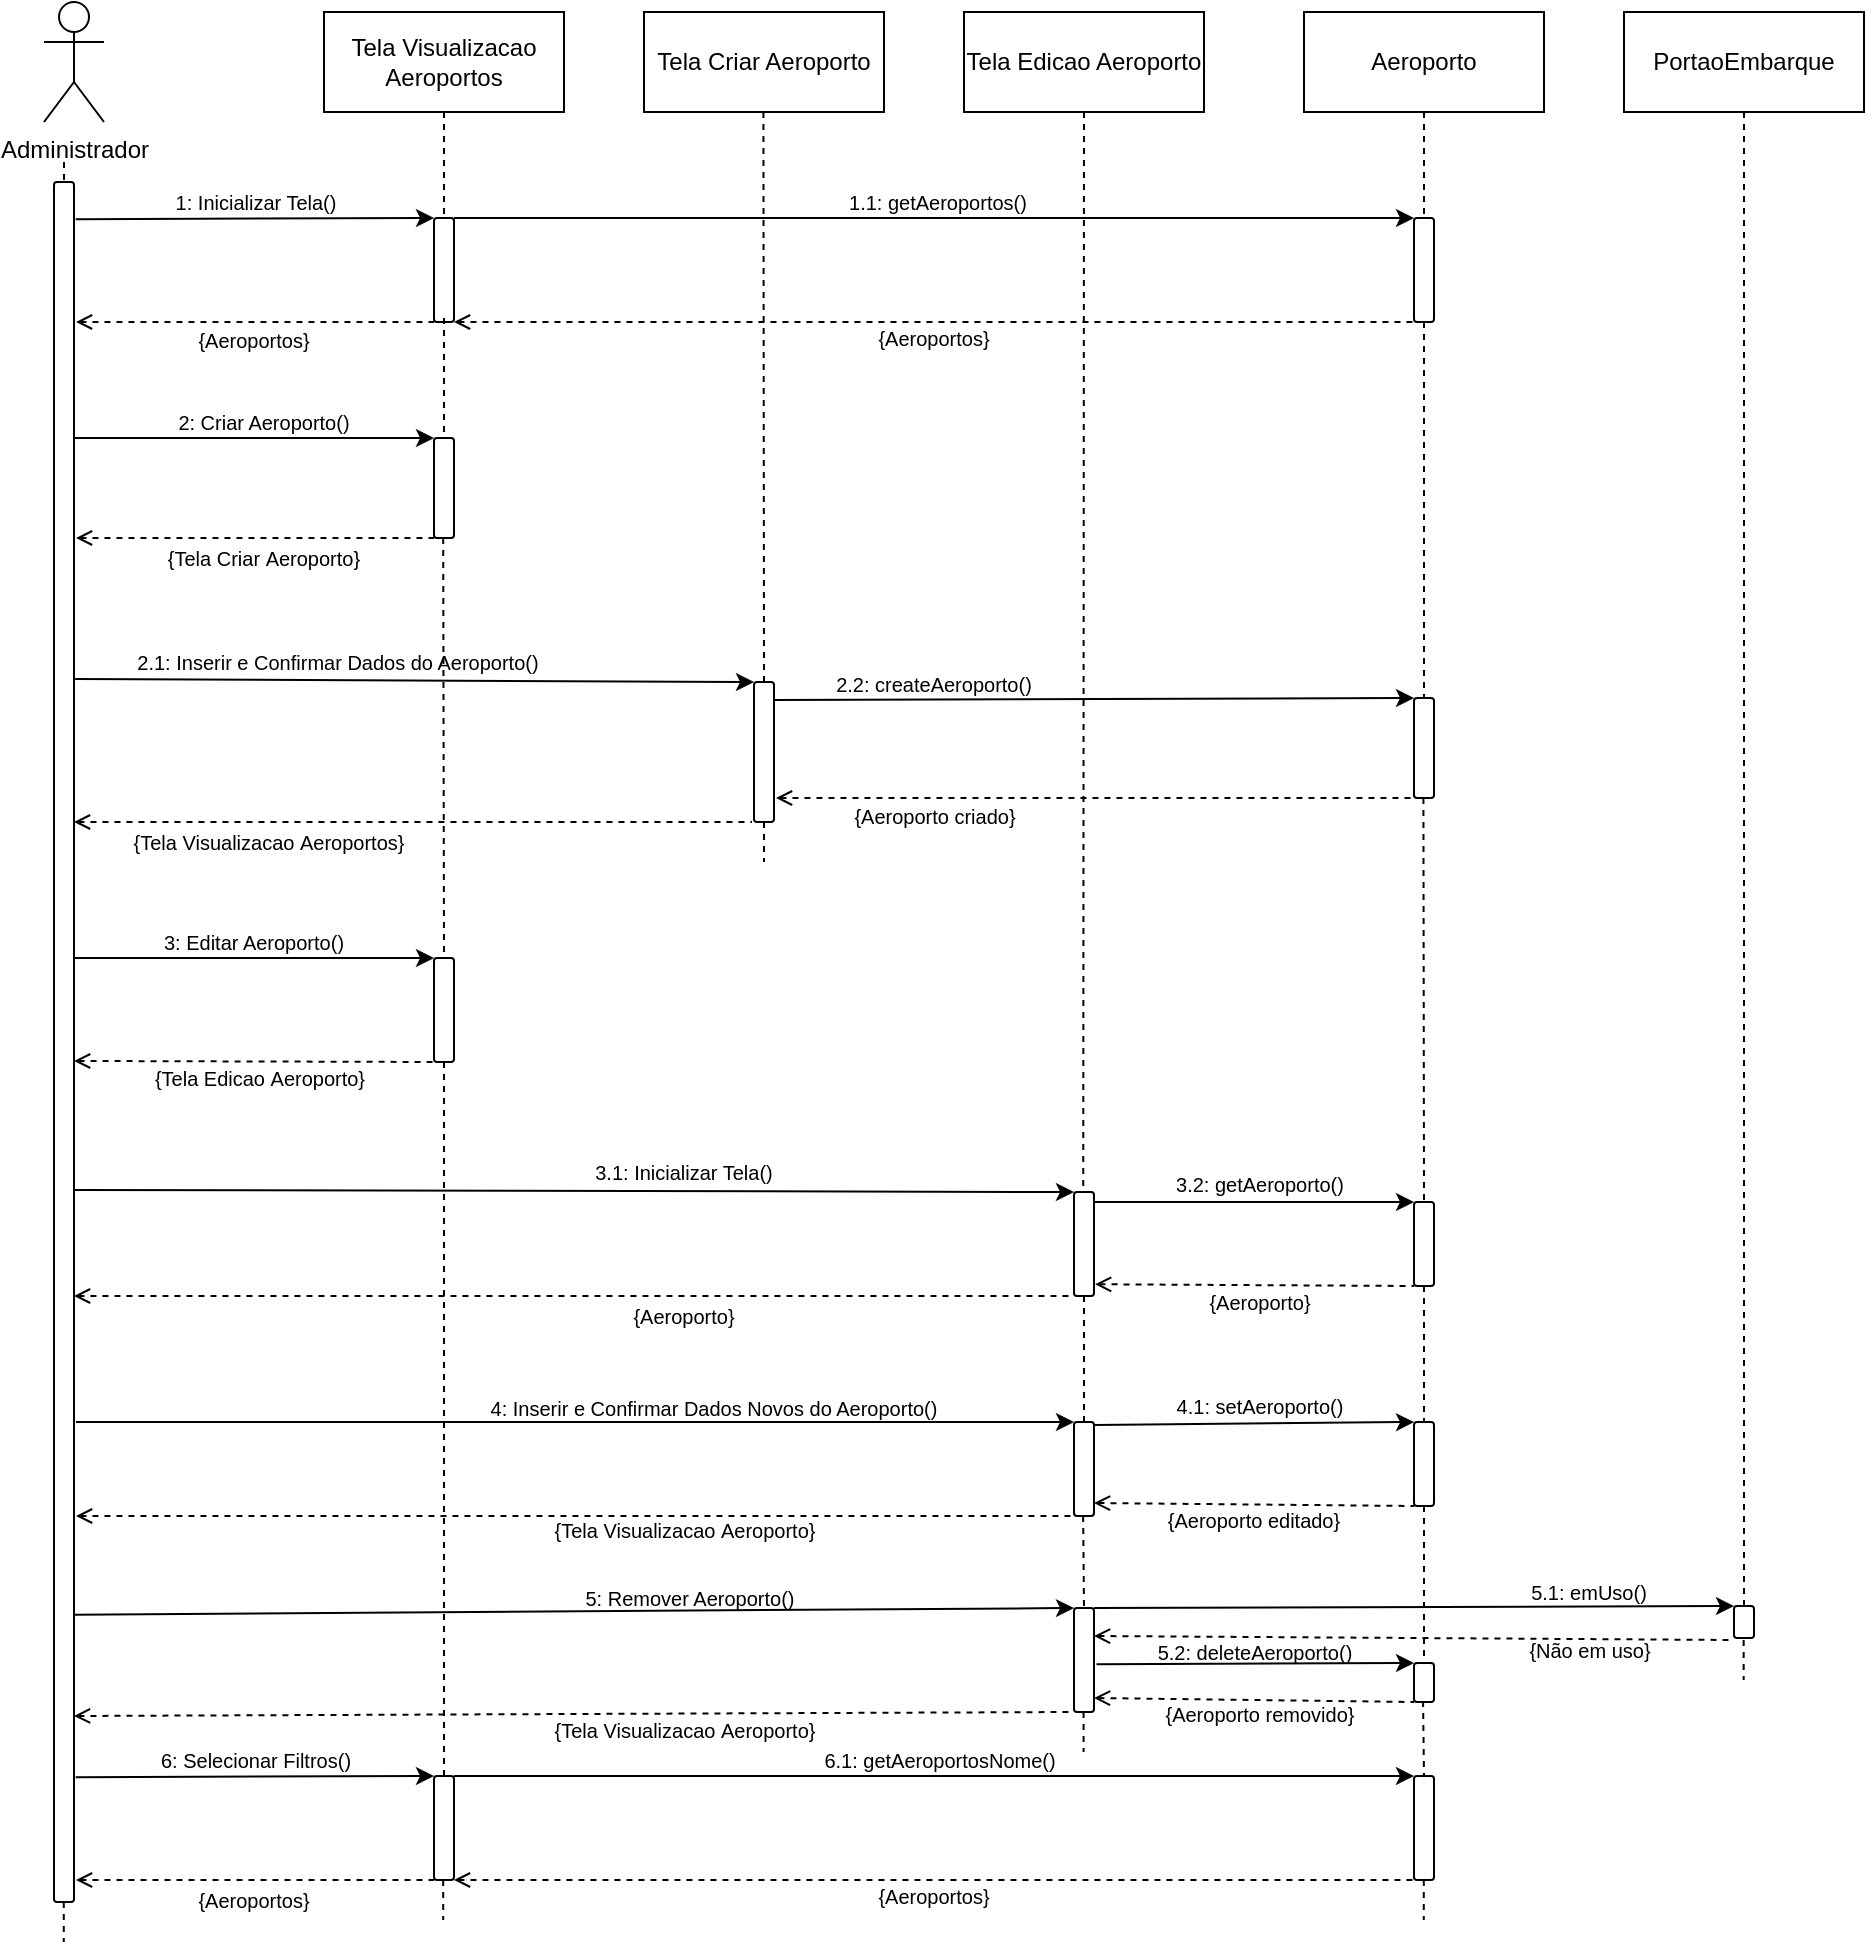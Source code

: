 <mxfile>
    <diagram name="Página-1" id="dqLcOb5ojzZijLl2xL6k">
        <mxGraphModel dx="3086" dy="1428" grid="1" gridSize="10" guides="1" tooltips="1" connect="1" arrows="1" fold="1" page="1" pageScale="1" pageWidth="827" pageHeight="1169" math="0" shadow="0">
            <root>
                <mxCell id="0"/>
                <mxCell id="1" parent="0"/>
                <mxCell id="axeA_orivt2Zv7nJtLyO-1" value="Administrador" style="shape=umlActor;verticalLabelPosition=bottom;verticalAlign=top;html=1;outlineConnect=0;" parent="1" vertex="1">
                    <mxGeometry x="130" y="210" width="30" height="60" as="geometry"/>
                </mxCell>
                <mxCell id="axeA_orivt2Zv7nJtLyO-3" value="Tela Visualizacao Aeroportos" style="rounded=0;whiteSpace=wrap;html=1;" parent="1" vertex="1">
                    <mxGeometry x="270" y="215" width="120" height="50" as="geometry"/>
                </mxCell>
                <mxCell id="axeA_orivt2Zv7nJtLyO-4" value="Aeroporto" style="rounded=0;whiteSpace=wrap;html=1;" parent="1" vertex="1">
                    <mxGeometry x="760" y="215" width="120" height="50" as="geometry"/>
                </mxCell>
                <mxCell id="axeA_orivt2Zv7nJtLyO-5" value="" style="endArrow=none;dashed=1;html=1;rounded=0;exitX=0.5;exitY=1;exitDx=0;exitDy=0;" parent="1" source="axeA_orivt2Zv7nJtLyO-8" edge="1">
                    <mxGeometry width="50" height="50" relative="1" as="geometry">
                        <mxPoint x="140" y="290" as="sourcePoint"/>
                        <mxPoint x="140" y="912.5" as="targetPoint"/>
                    </mxGeometry>
                </mxCell>
                <mxCell id="axeA_orivt2Zv7nJtLyO-9" value="" style="endArrow=none;dashed=1;html=1;rounded=0;entryX=0.5;entryY=0;entryDx=0;entryDy=0;" parent="1" target="axeA_orivt2Zv7nJtLyO-8" edge="1">
                    <mxGeometry width="50" height="50" relative="1" as="geometry">
                        <mxPoint x="140" y="290" as="sourcePoint"/>
                        <mxPoint x="140" y="650" as="targetPoint"/>
                    </mxGeometry>
                </mxCell>
                <mxCell id="axeA_orivt2Zv7nJtLyO-8" value="" style="rounded=1;whiteSpace=wrap;html=1;" parent="1" vertex="1">
                    <mxGeometry x="135" y="300" width="10" height="860" as="geometry"/>
                </mxCell>
                <mxCell id="axeA_orivt2Zv7nJtLyO-12" value="" style="rounded=1;whiteSpace=wrap;html=1;" parent="1" vertex="1">
                    <mxGeometry x="325" y="428" width="10" height="50" as="geometry"/>
                </mxCell>
                <mxCell id="axeA_orivt2Zv7nJtLyO-13" value="" style="endArrow=classic;html=1;rounded=0;entryX=0;entryY=0;entryDx=0;entryDy=0;" parent="1" target="axeA_orivt2Zv7nJtLyO-12" edge="1">
                    <mxGeometry width="50" height="50" relative="1" as="geometry">
                        <mxPoint x="145" y="428" as="sourcePoint"/>
                        <mxPoint x="320" y="428" as="targetPoint"/>
                    </mxGeometry>
                </mxCell>
                <mxCell id="axeA_orivt2Zv7nJtLyO-14" value="&lt;font&gt;2: Criar &lt;/font&gt;Aeroporto&lt;font&gt;()&lt;/font&gt;" style="text;html=1;align=center;verticalAlign=middle;whiteSpace=wrap;rounded=0;fontSize=10;" parent="1" vertex="1">
                    <mxGeometry x="170" y="410" width="140" height="20" as="geometry"/>
                </mxCell>
                <mxCell id="axeA_orivt2Zv7nJtLyO-15" value="" style="endArrow=none;dashed=1;html=1;rounded=0;exitX=0.5;exitY=1;exitDx=0;exitDy=0;entryX=0.5;entryY=0;entryDx=0;entryDy=0;" parent="1" source="axeA_orivt2Zv7nJtLyO-4" target="axeA_orivt2Zv7nJtLyO-65" edge="1">
                    <mxGeometry width="50" height="50" relative="1" as="geometry">
                        <mxPoint x="929.76" y="265" as="sourcePoint"/>
                        <mxPoint x="929.76" y="515" as="targetPoint"/>
                    </mxGeometry>
                </mxCell>
                <mxCell id="axeA_orivt2Zv7nJtLyO-17" value="Tela Criar Aeroporto" style="rounded=0;whiteSpace=wrap;html=1;" parent="1" vertex="1">
                    <mxGeometry x="430" y="215" width="120" height="50" as="geometry"/>
                </mxCell>
                <mxCell id="axeA_orivt2Zv7nJtLyO-18" value="" style="endArrow=none;dashed=1;html=1;rounded=0;exitX=0.5;exitY=1;exitDx=0;exitDy=0;" parent="1" source="axeA_orivt2Zv7nJtLyO-22" edge="1">
                    <mxGeometry width="50" height="50" relative="1" as="geometry">
                        <mxPoint x="489.76" y="395" as="sourcePoint"/>
                        <mxPoint x="490" y="640" as="targetPoint"/>
                    </mxGeometry>
                </mxCell>
                <mxCell id="axeA_orivt2Zv7nJtLyO-20" value="{Tela Criar&amp;nbsp;Aeroporto}" style="text;html=1;align=center;verticalAlign=middle;whiteSpace=wrap;rounded=0;fontSize=10;" parent="1" vertex="1">
                    <mxGeometry x="165" y="478" width="150" height="20" as="geometry"/>
                </mxCell>
                <mxCell id="axeA_orivt2Zv7nJtLyO-23" value="" style="endArrow=none;html=1;rounded=0;entryX=0;entryY=1;entryDx=0;entryDy=0;dashed=1;endFill=0;startArrow=open;startFill=0;" parent="1" target="axeA_orivt2Zv7nJtLyO-12" edge="1">
                    <mxGeometry width="50" height="50" relative="1" as="geometry">
                        <mxPoint x="146" y="478" as="sourcePoint"/>
                        <mxPoint x="290" y="478" as="targetPoint"/>
                    </mxGeometry>
                </mxCell>
                <mxCell id="axeA_orivt2Zv7nJtLyO-22" value="" style="rounded=1;whiteSpace=wrap;html=1;" parent="1" vertex="1">
                    <mxGeometry x="485" y="550" width="10" height="70" as="geometry"/>
                </mxCell>
                <mxCell id="axeA_orivt2Zv7nJtLyO-27" value="" style="endArrow=classic;html=1;rounded=0;entryX=0;entryY=0;entryDx=0;entryDy=0;exitX=1.058;exitY=0.289;exitDx=0;exitDy=0;exitPerimeter=0;" parent="1" source="axeA_orivt2Zv7nJtLyO-8" target="axeA_orivt2Zv7nJtLyO-22" edge="1">
                    <mxGeometry width="50" height="50" relative="1" as="geometry">
                        <mxPoint x="150" y="550" as="sourcePoint"/>
                        <mxPoint x="485" y="550" as="targetPoint"/>
                    </mxGeometry>
                </mxCell>
                <mxCell id="axeA_orivt2Zv7nJtLyO-30" value="&lt;font&gt;2.1: Inserir e Confirmar Dados do &lt;/font&gt;Aeroporto&lt;font&gt;()&lt;/font&gt;" style="text;html=1;align=center;verticalAlign=middle;whiteSpace=wrap;rounded=0;fontSize=10;" parent="1" vertex="1">
                    <mxGeometry x="152" y="530" width="250" height="20" as="geometry"/>
                </mxCell>
                <mxCell id="axeA_orivt2Zv7nJtLyO-31" value="" style="endArrow=classic;html=1;rounded=0;exitX=1.024;exitY=0.356;exitDx=0;exitDy=0;exitPerimeter=0;entryX=0;entryY=0;entryDx=0;entryDy=0;" parent="1" target="axeA_orivt2Zv7nJtLyO-32" edge="1">
                    <mxGeometry width="50" height="50" relative="1" as="geometry">
                        <mxPoint x="495" y="559" as="sourcePoint"/>
                        <mxPoint x="630" y="558" as="targetPoint"/>
                    </mxGeometry>
                </mxCell>
                <mxCell id="axeA_orivt2Zv7nJtLyO-32" value="" style="rounded=1;whiteSpace=wrap;html=1;" parent="1" vertex="1">
                    <mxGeometry x="815" y="558" width="10" height="50" as="geometry"/>
                </mxCell>
                <mxCell id="axeA_orivt2Zv7nJtLyO-34" value="" style="endArrow=none;html=1;rounded=0;entryX=0;entryY=1;entryDx=0;entryDy=0;dashed=1;endFill=0;startArrow=open;startFill=0;" parent="1" target="axeA_orivt2Zv7nJtLyO-32" edge="1">
                    <mxGeometry width="50" height="50" relative="1" as="geometry">
                        <mxPoint x="496" y="608" as="sourcePoint"/>
                        <mxPoint x="645" y="599" as="targetPoint"/>
                    </mxGeometry>
                </mxCell>
                <mxCell id="axeA_orivt2Zv7nJtLyO-35" value="2.2: createAeroporto()" style="text;html=1;align=center;verticalAlign=middle;whiteSpace=wrap;rounded=0;fontSize=10;" parent="1" vertex="1">
                    <mxGeometry x="475" y="541" width="200" height="20" as="geometry"/>
                </mxCell>
                <mxCell id="axeA_orivt2Zv7nJtLyO-36" value="" style="endArrow=none;html=1;rounded=0;entryX=0;entryY=1;entryDx=0;entryDy=0;dashed=1;endFill=0;startArrow=open;startFill=0;" parent="1" edge="1">
                    <mxGeometry width="50" height="50" relative="1" as="geometry">
                        <mxPoint x="145" y="620" as="sourcePoint"/>
                        <mxPoint x="484" y="620" as="targetPoint"/>
                    </mxGeometry>
                </mxCell>
                <mxCell id="axeA_orivt2Zv7nJtLyO-37" value="{Tela Visualizacao&amp;nbsp;Aeroportos}" style="text;html=1;align=center;verticalAlign=middle;whiteSpace=wrap;rounded=0;fontSize=10;" parent="1" vertex="1">
                    <mxGeometry x="155" y="620" width="175" height="20" as="geometry"/>
                </mxCell>
                <mxCell id="axeA_orivt2Zv7nJtLyO-40" value="Tela Edicao Aeroporto" style="rounded=0;whiteSpace=wrap;html=1;" parent="1" vertex="1">
                    <mxGeometry x="590" y="215" width="120" height="50" as="geometry"/>
                </mxCell>
                <mxCell id="axeA_orivt2Zv7nJtLyO-45" value="" style="endArrow=none;dashed=1;html=1;rounded=0;exitX=0.5;exitY=1;exitDx=0;exitDy=0;entryX=0.5;entryY=0;entryDx=0;entryDy=0;" parent="1" source="axeA_orivt2Zv7nJtLyO-81" target="0-eEK_Ey9VHcflzUC_9f-5" edge="1">
                    <mxGeometry width="50" height="50" relative="1" as="geometry">
                        <mxPoint x="650" y="140" as="sourcePoint"/>
                        <mxPoint x="650" y="915" as="targetPoint"/>
                    </mxGeometry>
                </mxCell>
                <mxCell id="axeA_orivt2Zv7nJtLyO-54" value="" style="rounded=1;whiteSpace=wrap;html=1;" parent="1" vertex="1">
                    <mxGeometry x="325" y="318" width="10" height="52" as="geometry"/>
                </mxCell>
                <mxCell id="axeA_orivt2Zv7nJtLyO-60" value="" style="endArrow=classic;html=1;rounded=0;exitX=1.085;exitY=0.449;exitDx=0;exitDy=0;exitPerimeter=0;entryX=0;entryY=0;entryDx=0;entryDy=0;" parent="1" target="axeA_orivt2Zv7nJtLyO-54" edge="1">
                    <mxGeometry width="50" height="50" relative="1" as="geometry">
                        <mxPoint x="145.85" y="318.59" as="sourcePoint"/>
                        <mxPoint x="690" y="309" as="targetPoint"/>
                    </mxGeometry>
                </mxCell>
                <mxCell id="axeA_orivt2Zv7nJtLyO-61" value="" style="endArrow=none;html=1;rounded=0;entryX=0;entryY=1;entryDx=0;entryDy=0;dashed=1;endFill=0;startArrow=open;startFill=0;" parent="1" target="axeA_orivt2Zv7nJtLyO-54" edge="1">
                    <mxGeometry width="50" height="50" relative="1" as="geometry">
                        <mxPoint x="146" y="370" as="sourcePoint"/>
                        <mxPoint x="635" y="368" as="targetPoint"/>
                    </mxGeometry>
                </mxCell>
                <mxCell id="axeA_orivt2Zv7nJtLyO-63" value="&lt;font&gt;1: Inicializar Tela()&lt;/font&gt;" style="text;html=1;align=center;verticalAlign=middle;whiteSpace=wrap;rounded=0;fontSize=10;" parent="1" vertex="1">
                    <mxGeometry x="156" y="300" width="160" height="20" as="geometry"/>
                </mxCell>
                <mxCell id="axeA_orivt2Zv7nJtLyO-65" value="" style="rounded=1;whiteSpace=wrap;html=1;" parent="1" vertex="1">
                    <mxGeometry x="815" y="318" width="10" height="52" as="geometry"/>
                </mxCell>
                <mxCell id="axeA_orivt2Zv7nJtLyO-66" value="" style="endArrow=classic;html=1;rounded=0;exitX=1;exitY=0;exitDx=0;exitDy=0;entryX=0;entryY=0;entryDx=0;entryDy=0;" parent="1" source="axeA_orivt2Zv7nJtLyO-54" target="axeA_orivt2Zv7nJtLyO-65" edge="1">
                    <mxGeometry width="50" height="50" relative="1" as="geometry">
                        <mxPoint x="624" y="318.66" as="sourcePoint"/>
                        <mxPoint x="820" y="320" as="targetPoint"/>
                    </mxGeometry>
                </mxCell>
                <mxCell id="axeA_orivt2Zv7nJtLyO-67" value="" style="endArrow=none;html=1;rounded=0;entryX=0;entryY=1;entryDx=0;entryDy=0;dashed=1;endFill=0;startArrow=open;startFill=0;exitX=1;exitY=1;exitDx=0;exitDy=0;" parent="1" source="axeA_orivt2Zv7nJtLyO-54" target="axeA_orivt2Zv7nJtLyO-65" edge="1">
                    <mxGeometry width="50" height="50" relative="1" as="geometry">
                        <mxPoint x="623" y="368" as="sourcePoint"/>
                        <mxPoint x="925" y="368" as="targetPoint"/>
                    </mxGeometry>
                </mxCell>
                <mxCell id="axeA_orivt2Zv7nJtLyO-68" value="&lt;font&gt;3.2: get&lt;/font&gt;Aeroporto&lt;font&gt;()&lt;/font&gt;" style="text;html=1;align=center;verticalAlign=middle;whiteSpace=wrap;rounded=0;fontSize=10;" parent="1" vertex="1">
                    <mxGeometry x="658" y="791" width="160" height="20" as="geometry"/>
                </mxCell>
                <mxCell id="axeA_orivt2Zv7nJtLyO-70" value="{Aeroportos}" style="text;html=1;align=center;verticalAlign=middle;whiteSpace=wrap;rounded=0;fontSize=10;" parent="1" vertex="1">
                    <mxGeometry x="510" y="368" width="130" height="20" as="geometry"/>
                </mxCell>
                <mxCell id="axeA_orivt2Zv7nJtLyO-73" value="{Aeroportos}" style="text;html=1;align=center;verticalAlign=middle;whiteSpace=wrap;rounded=0;fontSize=10;" parent="1" vertex="1">
                    <mxGeometry x="145" y="369" width="180" height="20" as="geometry"/>
                </mxCell>
                <mxCell id="axeA_orivt2Zv7nJtLyO-76" value="" style="rounded=1;whiteSpace=wrap;html=1;" parent="1" vertex="1">
                    <mxGeometry x="325" y="688" width="10" height="52" as="geometry"/>
                </mxCell>
                <mxCell id="axeA_orivt2Zv7nJtLyO-77" value="" style="endArrow=classic;html=1;rounded=0;entryX=0;entryY=0;entryDx=0;entryDy=0;" parent="1" target="axeA_orivt2Zv7nJtLyO-76" edge="1">
                    <mxGeometry width="50" height="50" relative="1" as="geometry">
                        <mxPoint x="145" y="688" as="sourcePoint"/>
                        <mxPoint x="691" y="677" as="targetPoint"/>
                    </mxGeometry>
                </mxCell>
                <mxCell id="axeA_orivt2Zv7nJtLyO-78" value="" style="endArrow=none;html=1;rounded=0;entryX=0;entryY=1;entryDx=0;entryDy=0;dashed=1;endFill=0;startArrow=open;startFill=0;exitX=1.005;exitY=0.617;exitDx=0;exitDy=0;exitPerimeter=0;" parent="1" target="axeA_orivt2Zv7nJtLyO-76" edge="1">
                    <mxGeometry width="50" height="50" relative="1" as="geometry">
                        <mxPoint x="145.05" y="739.47" as="sourcePoint"/>
                        <mxPoint x="636" y="736" as="targetPoint"/>
                    </mxGeometry>
                </mxCell>
                <mxCell id="axeA_orivt2Zv7nJtLyO-79" value="&lt;font&gt;3: Editar &lt;/font&gt;Aeroporto&lt;font&gt;()&lt;/font&gt;" style="text;html=1;align=center;verticalAlign=middle;whiteSpace=wrap;rounded=0;fontSize=10;" parent="1" vertex="1">
                    <mxGeometry x="155" y="670" width="160" height="20" as="geometry"/>
                </mxCell>
                <mxCell id="axeA_orivt2Zv7nJtLyO-80" value="{Tela Edicao&amp;nbsp;Aeroporto}" style="text;html=1;align=center;verticalAlign=middle;whiteSpace=wrap;rounded=0;fontSize=10;" parent="1" vertex="1">
                    <mxGeometry x="148" y="738" width="180" height="20" as="geometry"/>
                </mxCell>
                <mxCell id="axeA_orivt2Zv7nJtLyO-81" value="" style="rounded=1;whiteSpace=wrap;html=1;" parent="1" vertex="1">
                    <mxGeometry x="645" y="805" width="10" height="52" as="geometry"/>
                </mxCell>
                <mxCell id="axeA_orivt2Zv7nJtLyO-83" value="" style="endArrow=classic;html=1;rounded=0;entryX=0;entryY=0;entryDx=0;entryDy=0;exitX=1.015;exitY=0.586;exitDx=0;exitDy=0;exitPerimeter=0;" parent="1" source="axeA_orivt2Zv7nJtLyO-8" target="axeA_orivt2Zv7nJtLyO-81" edge="1">
                    <mxGeometry width="50" height="50" relative="1" as="geometry">
                        <mxPoint x="150" y="805" as="sourcePoint"/>
                        <mxPoint x="785" y="809" as="targetPoint"/>
                    </mxGeometry>
                </mxCell>
                <mxCell id="axeA_orivt2Zv7nJtLyO-84" value="" style="endArrow=none;html=1;rounded=0;entryX=0;entryY=1;entryDx=0;entryDy=0;dashed=1;endFill=0;startArrow=open;startFill=0;" parent="1" target="axeA_orivt2Zv7nJtLyO-81" edge="1">
                    <mxGeometry width="50" height="50" relative="1" as="geometry">
                        <mxPoint x="145" y="857" as="sourcePoint"/>
                        <mxPoint x="785" y="861" as="targetPoint"/>
                    </mxGeometry>
                </mxCell>
                <mxCell id="axeA_orivt2Zv7nJtLyO-85" value="&lt;font&gt;3.1: Inicializar Tela()&lt;/font&gt;" style="text;html=1;align=center;verticalAlign=middle;whiteSpace=wrap;rounded=0;fontSize=10;" parent="1" vertex="1">
                    <mxGeometry x="370" y="785" width="160" height="20" as="geometry"/>
                </mxCell>
                <mxCell id="axeA_orivt2Zv7nJtLyO-87" value="" style="endArrow=none;dashed=1;html=1;rounded=0;entryX=0.5;entryY=0;entryDx=0;entryDy=0;" parent="1" source="axeA_orivt2Zv7nJtLyO-88" target="0-eEK_Ey9VHcflzUC_9f-7" edge="1">
                    <mxGeometry width="50" height="50" relative="1" as="geometry">
                        <mxPoint x="795" y="635" as="sourcePoint"/>
                        <mxPoint x="795" y="925" as="targetPoint"/>
                    </mxGeometry>
                </mxCell>
                <mxCell id="axeA_orivt2Zv7nJtLyO-88" value="" style="rounded=1;whiteSpace=wrap;html=1;" parent="1" vertex="1">
                    <mxGeometry x="815" y="810" width="10" height="42" as="geometry"/>
                </mxCell>
                <mxCell id="axeA_orivt2Zv7nJtLyO-90" value="" style="endArrow=classic;html=1;rounded=0;exitX=1;exitY=0;exitDx=0;exitDy=0;entryX=0;entryY=0;entryDx=0;entryDy=0;" parent="1" target="axeA_orivt2Zv7nJtLyO-88" edge="1">
                    <mxGeometry width="50" height="50" relative="1" as="geometry">
                        <mxPoint x="655" y="810" as="sourcePoint"/>
                        <mxPoint x="935" y="810.66" as="targetPoint"/>
                    </mxGeometry>
                </mxCell>
                <mxCell id="axeA_orivt2Zv7nJtLyO-91" value="" style="endArrow=none;html=1;rounded=0;entryX=0;entryY=1;entryDx=0;entryDy=0;dashed=1;endFill=0;startArrow=open;startFill=0;exitX=1.054;exitY=0.887;exitDx=0;exitDy=0;exitPerimeter=0;" parent="1" source="axeA_orivt2Zv7nJtLyO-81" target="axeA_orivt2Zv7nJtLyO-88" edge="1">
                    <mxGeometry width="50" height="50" relative="1" as="geometry">
                        <mxPoint x="660" y="852" as="sourcePoint"/>
                        <mxPoint x="786" y="852" as="targetPoint"/>
                    </mxGeometry>
                </mxCell>
                <mxCell id="axeA_orivt2Zv7nJtLyO-92" value="&lt;font&gt;1.1: get&lt;/font&gt;Aeroporto&lt;font&gt;s()&lt;/font&gt;" style="text;html=1;align=center;verticalAlign=middle;whiteSpace=wrap;rounded=0;fontSize=10;" parent="1" vertex="1">
                    <mxGeometry x="497" y="300" width="160" height="20" as="geometry"/>
                </mxCell>
                <mxCell id="axeA_orivt2Zv7nJtLyO-93" value="{Aeroporto}" style="text;html=1;align=center;verticalAlign=middle;whiteSpace=wrap;rounded=0;fontSize=10;" parent="1" vertex="1">
                    <mxGeometry x="673" y="850" width="130" height="20" as="geometry"/>
                </mxCell>
                <mxCell id="axeA_orivt2Zv7nJtLyO-94" value="{Aeroporto}" style="text;html=1;align=center;verticalAlign=middle;whiteSpace=wrap;rounded=0;fontSize=10;" parent="1" vertex="1">
                    <mxGeometry x="385" y="857" width="130" height="20" as="geometry"/>
                </mxCell>
                <mxCell id="0-eEK_Ey9VHcflzUC_9f-3" value="&lt;font&gt;4: Inserir e Confirmar Dados Novos do &lt;/font&gt;Aeroporto&lt;font&gt;()&lt;/font&gt;" style="text;html=1;align=center;verticalAlign=middle;whiteSpace=wrap;rounded=0;fontSize=10;" parent="1" vertex="1">
                    <mxGeometry x="330" y="903" width="270" height="20" as="geometry"/>
                </mxCell>
                <mxCell id="0-eEK_Ey9VHcflzUC_9f-4" value="" style="endArrow=classic;html=1;rounded=0;entryX=0;entryY=0;entryDx=0;entryDy=0;" parent="1" target="0-eEK_Ey9VHcflzUC_9f-5" edge="1">
                    <mxGeometry width="50" height="50" relative="1" as="geometry">
                        <mxPoint x="146" y="920" as="sourcePoint"/>
                        <mxPoint x="785" y="929" as="targetPoint"/>
                        <Array as="points">
                            <mxPoint x="370" y="920"/>
                        </Array>
                    </mxGeometry>
                </mxCell>
                <mxCell id="0-eEK_Ey9VHcflzUC_9f-5" value="" style="rounded=1;whiteSpace=wrap;html=1;" parent="1" vertex="1">
                    <mxGeometry x="645" y="920" width="10" height="47" as="geometry"/>
                </mxCell>
                <mxCell id="0-eEK_Ey9VHcflzUC_9f-6" value="" style="endArrow=none;html=1;rounded=0;entryX=0;entryY=1;entryDx=0;entryDy=0;dashed=1;endFill=0;startArrow=open;startFill=0;" parent="1" target="0-eEK_Ey9VHcflzUC_9f-5" edge="1">
                    <mxGeometry width="50" height="50" relative="1" as="geometry">
                        <mxPoint x="146" y="967" as="sourcePoint"/>
                        <mxPoint x="784" y="971" as="targetPoint"/>
                    </mxGeometry>
                </mxCell>
                <mxCell id="0-eEK_Ey9VHcflzUC_9f-7" value="" style="rounded=1;whiteSpace=wrap;html=1;" parent="1" vertex="1">
                    <mxGeometry x="815" y="920" width="10" height="42" as="geometry"/>
                </mxCell>
                <mxCell id="0-eEK_Ey9VHcflzUC_9f-9" value="&lt;font&gt;4.1: set&lt;/font&gt;Aeroporto&lt;font&gt;()&lt;/font&gt;" style="text;html=1;align=center;verticalAlign=middle;whiteSpace=wrap;rounded=0;fontSize=10;" parent="1" vertex="1">
                    <mxGeometry x="658" y="902" width="160" height="20" as="geometry"/>
                </mxCell>
                <mxCell id="0-eEK_Ey9VHcflzUC_9f-10" value="" style="endArrow=classic;html=1;rounded=0;exitX=1;exitY=0;exitDx=0;exitDy=0;entryX=0;entryY=0;entryDx=0;entryDy=0;" parent="1" target="0-eEK_Ey9VHcflzUC_9f-7" edge="1">
                    <mxGeometry width="50" height="50" relative="1" as="geometry">
                        <mxPoint x="655" y="921.5" as="sourcePoint"/>
                        <mxPoint x="785" y="921.5" as="targetPoint"/>
                    </mxGeometry>
                </mxCell>
                <mxCell id="0-eEK_Ey9VHcflzUC_9f-12" value="" style="endArrow=none;html=1;rounded=0;entryX=0;entryY=1;entryDx=0;entryDy=0;dashed=1;endFill=0;startArrow=open;startFill=0;exitX=1.054;exitY=0.887;exitDx=0;exitDy=0;exitPerimeter=0;" parent="1" target="0-eEK_Ey9VHcflzUC_9f-7" edge="1">
                    <mxGeometry width="50" height="50" relative="1" as="geometry">
                        <mxPoint x="655" y="960.5" as="sourcePoint"/>
                        <mxPoint x="784" y="961.5" as="targetPoint"/>
                    </mxGeometry>
                </mxCell>
                <mxCell id="0-eEK_Ey9VHcflzUC_9f-13" value="{Tela Visualizacao&amp;nbsp;Aeroporto}" style="text;html=1;align=center;verticalAlign=middle;whiteSpace=wrap;rounded=0;fontSize=10;" parent="1" vertex="1">
                    <mxGeometry x="352.5" y="964" width="195" height="20" as="geometry"/>
                </mxCell>
                <mxCell id="0-eEK_Ey9VHcflzUC_9f-14" value="&lt;font&gt;5: Remover &lt;/font&gt;Aeroporto&lt;font&gt;()&lt;/font&gt;" style="text;html=1;align=center;verticalAlign=middle;whiteSpace=wrap;rounded=0;fontSize=10;" parent="1" vertex="1">
                    <mxGeometry x="328" y="997.5" width="250" height="20" as="geometry"/>
                </mxCell>
                <mxCell id="0-eEK_Ey9VHcflzUC_9f-15" value="" style="endArrow=classic;html=1;rounded=0;exitX=0.964;exitY=0.833;exitDx=0;exitDy=0;exitPerimeter=0;entryX=0;entryY=0;entryDx=0;entryDy=0;" parent="1" source="axeA_orivt2Zv7nJtLyO-8" target="0-eEK_Ey9VHcflzUC_9f-16" edge="1">
                    <mxGeometry width="50" height="50" relative="1" as="geometry">
                        <mxPoint x="146" y="1027" as="sourcePoint"/>
                        <mxPoint x="640" y="1013" as="targetPoint"/>
                    </mxGeometry>
                </mxCell>
                <mxCell id="0-eEK_Ey9VHcflzUC_9f-16" value="" style="rounded=1;whiteSpace=wrap;html=1;" parent="1" vertex="1">
                    <mxGeometry x="645" y="1013" width="10" height="52" as="geometry"/>
                </mxCell>
                <mxCell id="0-eEK_Ey9VHcflzUC_9f-17" value="" style="endArrow=none;html=1;rounded=0;entryX=0;entryY=1;entryDx=0;entryDy=0;dashed=1;endFill=0;startArrow=open;startFill=0;" parent="1" target="0-eEK_Ey9VHcflzUC_9f-16" edge="1">
                    <mxGeometry width="50" height="50" relative="1" as="geometry">
                        <mxPoint x="145" y="1067" as="sourcePoint"/>
                        <mxPoint x="784" y="1069" as="targetPoint"/>
                    </mxGeometry>
                </mxCell>
                <mxCell id="0-eEK_Ey9VHcflzUC_9f-18" value="{Tela Visualizacao&amp;nbsp;Aeroporto}" style="text;html=1;align=center;verticalAlign=middle;whiteSpace=wrap;rounded=0;fontSize=10;" parent="1" vertex="1">
                    <mxGeometry x="352.5" y="1064" width="195" height="20" as="geometry"/>
                </mxCell>
                <mxCell id="0-eEK_Ey9VHcflzUC_9f-19" value="" style="endArrow=none;dashed=1;html=1;rounded=0;exitX=0.5;exitY=1;exitDx=0;exitDy=0;entryX=0.5;entryY=0;entryDx=0;entryDy=0;" parent="1" source="0-eEK_Ey9VHcflzUC_9f-7" target="0-eEK_Ey9VHcflzUC_9f-20" edge="1">
                    <mxGeometry width="50" height="50" relative="1" as="geometry">
                        <mxPoint x="794.69" y="971" as="sourcePoint"/>
                        <mxPoint x="795" y="1019" as="targetPoint"/>
                    </mxGeometry>
                </mxCell>
                <mxCell id="0-eEK_Ey9VHcflzUC_9f-20" value="" style="rounded=1;whiteSpace=wrap;html=1;" parent="1" vertex="1">
                    <mxGeometry x="815" y="1040.5" width="10" height="19.5" as="geometry"/>
                </mxCell>
                <mxCell id="0-eEK_Ey9VHcflzUC_9f-21" value="&lt;font&gt;5.2: delete&lt;/font&gt;Aeroporto&lt;font&gt;()&lt;/font&gt;" style="text;html=1;align=center;verticalAlign=middle;whiteSpace=wrap;rounded=0;fontSize=10;" parent="1" vertex="1">
                    <mxGeometry x="682.5" y="1025" width="105" height="20" as="geometry"/>
                </mxCell>
                <mxCell id="0-eEK_Ey9VHcflzUC_9f-22" value="" style="endArrow=classic;html=1;rounded=0;entryX=0;entryY=0;entryDx=0;entryDy=0;exitX=1.125;exitY=0.541;exitDx=0;exitDy=0;exitPerimeter=0;" parent="1" source="0-eEK_Ey9VHcflzUC_9f-16" target="0-eEK_Ey9VHcflzUC_9f-20" edge="1">
                    <mxGeometry width="50" height="50" relative="1" as="geometry">
                        <mxPoint x="660" y="1040" as="sourcePoint"/>
                        <mxPoint x="785" y="1019" as="targetPoint"/>
                    </mxGeometry>
                </mxCell>
                <mxCell id="0-eEK_Ey9VHcflzUC_9f-23" value="" style="endArrow=none;html=1;rounded=0;entryX=0;entryY=1;entryDx=0;entryDy=0;dashed=1;endFill=0;startArrow=open;startFill=0;exitX=1.054;exitY=0.887;exitDx=0;exitDy=0;exitPerimeter=0;" parent="1" target="0-eEK_Ey9VHcflzUC_9f-20" edge="1">
                    <mxGeometry width="50" height="50" relative="1" as="geometry">
                        <mxPoint x="655" y="1058" as="sourcePoint"/>
                        <mxPoint x="784" y="1059" as="targetPoint"/>
                    </mxGeometry>
                </mxCell>
                <mxCell id="0-eEK_Ey9VHcflzUC_9f-25" value="" style="endArrow=none;dashed=1;html=1;rounded=0;exitX=0.5;exitY=1;exitDx=0;exitDy=0;entryX=0.5;entryY=0;entryDx=0;entryDy=0;" parent="1" target="-u--zJyqtq7YNAQtrUt4-5" edge="1">
                    <mxGeometry width="50" height="50" relative="1" as="geometry">
                        <mxPoint x="819.53" y="1059.5" as="sourcePoint"/>
                        <mxPoint x="819.53" y="1079.5" as="targetPoint"/>
                    </mxGeometry>
                </mxCell>
                <mxCell id="0-eEK_Ey9VHcflzUC_9f-27" value="" style="endArrow=none;dashed=1;html=1;rounded=0;exitX=0.5;exitY=1;exitDx=0;exitDy=0;" parent="1" edge="1">
                    <mxGeometry width="50" height="50" relative="1" as="geometry">
                        <mxPoint x="139.89" y="1160" as="sourcePoint"/>
                        <mxPoint x="139.89" y="1180" as="targetPoint"/>
                    </mxGeometry>
                </mxCell>
                <mxCell id="0-eEK_Ey9VHcflzUC_9f-28" value="{Aeroporto removido}" style="text;html=1;align=center;verticalAlign=middle;whiteSpace=wrap;rounded=0;fontSize=10;" parent="1" vertex="1">
                    <mxGeometry x="673" y="1055.5" width="130" height="20" as="geometry"/>
                </mxCell>
                <mxCell id="0-eEK_Ey9VHcflzUC_9f-29" value="{Aeroporto editado}" style="text;html=1;align=center;verticalAlign=middle;whiteSpace=wrap;rounded=0;fontSize=10;" parent="1" vertex="1">
                    <mxGeometry x="670" y="959" width="130" height="20" as="geometry"/>
                </mxCell>
                <mxCell id="UyoI0o9oHa3tuSuAJXwl-8" value="" style="endArrow=none;dashed=1;html=1;rounded=0;exitX=0.5;exitY=1;exitDx=0;exitDy=0;entryX=0.5;entryY=0;entryDx=0;entryDy=0;" parent="1" source="axeA_orivt2Zv7nJtLyO-3" target="axeA_orivt2Zv7nJtLyO-54" edge="1">
                    <mxGeometry width="50" height="50" relative="1" as="geometry">
                        <mxPoint x="328" y="265" as="sourcePoint"/>
                        <mxPoint x="328" y="318" as="targetPoint"/>
                    </mxGeometry>
                </mxCell>
                <mxCell id="UyoI0o9oHa3tuSuAJXwl-10" value="" style="endArrow=none;dashed=1;html=1;rounded=0;exitX=0.5;exitY=1;exitDx=0;exitDy=0;entryX=0.5;entryY=0;entryDx=0;entryDy=0;" parent="1" target="axeA_orivt2Zv7nJtLyO-22" edge="1">
                    <mxGeometry width="50" height="50" relative="1" as="geometry">
                        <mxPoint x="489.71" y="265" as="sourcePoint"/>
                        <mxPoint x="489.71" y="318" as="targetPoint"/>
                    </mxGeometry>
                </mxCell>
                <mxCell id="UyoI0o9oHa3tuSuAJXwl-11" value="" style="endArrow=none;dashed=1;html=1;rounded=0;" parent="1" edge="1">
                    <mxGeometry width="50" height="50" relative="1" as="geometry">
                        <mxPoint x="820" y="370" as="sourcePoint"/>
                        <mxPoint x="820" y="558" as="targetPoint"/>
                    </mxGeometry>
                </mxCell>
                <mxCell id="UyoI0o9oHa3tuSuAJXwl-12" value="" style="endArrow=none;dashed=1;html=1;rounded=0;exitX=0.5;exitY=1;exitDx=0;exitDy=0;entryX=0.5;entryY=0;entryDx=0;entryDy=0;" parent="1" target="axeA_orivt2Zv7nJtLyO-12" edge="1">
                    <mxGeometry width="50" height="50" relative="1" as="geometry">
                        <mxPoint x="330" y="368" as="sourcePoint"/>
                        <mxPoint x="330" y="421" as="targetPoint"/>
                    </mxGeometry>
                </mxCell>
                <mxCell id="UyoI0o9oHa3tuSuAJXwl-14" value="" style="endArrow=none;dashed=1;html=1;rounded=0;exitX=0.5;exitY=1;exitDx=0;exitDy=0;entryX=0.5;entryY=0;entryDx=0;entryDy=0;" parent="1" target="axeA_orivt2Zv7nJtLyO-76" edge="1">
                    <mxGeometry width="50" height="50" relative="1" as="geometry">
                        <mxPoint x="329.6" y="478" as="sourcePoint"/>
                        <mxPoint x="329.6" y="538" as="targetPoint"/>
                    </mxGeometry>
                </mxCell>
                <mxCell id="UyoI0o9oHa3tuSuAJXwl-15" value="" style="endArrow=none;dashed=1;html=1;rounded=0;exitX=0.5;exitY=1;exitDx=0;exitDy=0;entryX=0.5;entryY=0;entryDx=0;entryDy=0;" parent="1" source="axeA_orivt2Zv7nJtLyO-40" edge="1">
                    <mxGeometry width="50" height="50" relative="1" as="geometry">
                        <mxPoint x="649.62" y="742" as="sourcePoint"/>
                        <mxPoint x="649.62" y="805" as="targetPoint"/>
                    </mxGeometry>
                </mxCell>
                <mxCell id="UyoI0o9oHa3tuSuAJXwl-18" value="{Aeroporto criado}" style="text;html=1;align=center;verticalAlign=middle;whiteSpace=wrap;rounded=0;fontSize=10;" parent="1" vertex="1">
                    <mxGeometry x="497.5" y="607" width="155" height="20" as="geometry"/>
                </mxCell>
                <mxCell id="UyoI0o9oHa3tuSuAJXwl-19" value="" style="endArrow=none;dashed=1;html=1;rounded=0;exitX=0.5;exitY=1;exitDx=0;exitDy=0;entryX=0.5;entryY=0;entryDx=0;entryDy=0;" parent="1" target="0-eEK_Ey9VHcflzUC_9f-16" edge="1">
                    <mxGeometry width="50" height="50" relative="1" as="geometry">
                        <mxPoint x="649.57" y="967" as="sourcePoint"/>
                        <mxPoint x="650" y="1010" as="targetPoint"/>
                    </mxGeometry>
                </mxCell>
                <mxCell id="UyoI0o9oHa3tuSuAJXwl-21" value="" style="endArrow=none;dashed=1;html=1;rounded=0;exitX=0.5;exitY=1;exitDx=0;exitDy=0;" parent="1" edge="1">
                    <mxGeometry width="50" height="50" relative="1" as="geometry">
                        <mxPoint x="649.79" y="1065" as="sourcePoint"/>
                        <mxPoint x="649.79" y="1085" as="targetPoint"/>
                    </mxGeometry>
                </mxCell>
                <mxCell id="UyoI0o9oHa3tuSuAJXwl-22" value="" style="endArrow=none;dashed=1;html=1;rounded=0;entryX=0.5;entryY=0;entryDx=0;entryDy=0;" parent="1" target="axeA_orivt2Zv7nJtLyO-88" edge="1">
                    <mxGeometry width="50" height="50" relative="1" as="geometry">
                        <mxPoint x="819.71" y="608" as="sourcePoint"/>
                        <mxPoint x="819.71" y="796" as="targetPoint"/>
                    </mxGeometry>
                </mxCell>
                <mxCell id="UyoI0o9oHa3tuSuAJXwl-23" value="" style="endArrow=none;dashed=1;html=1;rounded=0;exitX=0.5;exitY=1;exitDx=0;exitDy=0;entryX=0.5;entryY=0;entryDx=0;entryDy=0;" parent="1" target="-u--zJyqtq7YNAQtrUt4-1" edge="1">
                    <mxGeometry width="50" height="50" relative="1" as="geometry">
                        <mxPoint x="330.0" y="740" as="sourcePoint"/>
                        <mxPoint x="330.0" y="760" as="targetPoint"/>
                    </mxGeometry>
                </mxCell>
                <mxCell id="-u--zJyqtq7YNAQtrUt4-1" value="" style="rounded=1;whiteSpace=wrap;html=1;" parent="1" vertex="1">
                    <mxGeometry x="325" y="1097" width="10" height="52" as="geometry"/>
                </mxCell>
                <mxCell id="-u--zJyqtq7YNAQtrUt4-2" value="" style="endArrow=classic;html=1;rounded=0;exitX=1.085;exitY=0.449;exitDx=0;exitDy=0;exitPerimeter=0;entryX=0;entryY=0;entryDx=0;entryDy=0;" parent="1" target="-u--zJyqtq7YNAQtrUt4-1" edge="1">
                    <mxGeometry width="50" height="50" relative="1" as="geometry">
                        <mxPoint x="145.85" y="1097.59" as="sourcePoint"/>
                        <mxPoint x="690" y="1088" as="targetPoint"/>
                    </mxGeometry>
                </mxCell>
                <mxCell id="-u--zJyqtq7YNAQtrUt4-3" value="" style="endArrow=none;html=1;rounded=0;entryX=0;entryY=1;entryDx=0;entryDy=0;dashed=1;endFill=0;startArrow=open;startFill=0;" parent="1" target="-u--zJyqtq7YNAQtrUt4-1" edge="1">
                    <mxGeometry width="50" height="50" relative="1" as="geometry">
                        <mxPoint x="146" y="1149" as="sourcePoint"/>
                        <mxPoint x="635" y="1147" as="targetPoint"/>
                    </mxGeometry>
                </mxCell>
                <mxCell id="-u--zJyqtq7YNAQtrUt4-4" value="&lt;font&gt;6:&amp;nbsp;&lt;/font&gt;&lt;font&gt;&lt;font style=&quot;border-color: var(--border-color);&quot;&gt;Selecionar Filtros&lt;/font&gt;&lt;font style=&quot;border-color: var(--border-color);&quot;&gt;()&lt;/font&gt;&lt;/font&gt;" style="text;html=1;align=center;verticalAlign=middle;whiteSpace=wrap;rounded=0;fontSize=10;" parent="1" vertex="1">
                    <mxGeometry x="156" y="1079" width="160" height="20" as="geometry"/>
                </mxCell>
                <mxCell id="-u--zJyqtq7YNAQtrUt4-5" value="" style="rounded=1;whiteSpace=wrap;html=1;" parent="1" vertex="1">
                    <mxGeometry x="815" y="1097" width="10" height="52" as="geometry"/>
                </mxCell>
                <mxCell id="-u--zJyqtq7YNAQtrUt4-6" value="" style="endArrow=classic;html=1;rounded=0;exitX=1;exitY=0;exitDx=0;exitDy=0;entryX=0;entryY=0;entryDx=0;entryDy=0;" parent="1" source="-u--zJyqtq7YNAQtrUt4-1" target="-u--zJyqtq7YNAQtrUt4-5" edge="1">
                    <mxGeometry width="50" height="50" relative="1" as="geometry">
                        <mxPoint x="624" y="1097.66" as="sourcePoint"/>
                        <mxPoint x="820" y="1099" as="targetPoint"/>
                    </mxGeometry>
                </mxCell>
                <mxCell id="-u--zJyqtq7YNAQtrUt4-7" value="" style="endArrow=none;html=1;rounded=0;entryX=0;entryY=1;entryDx=0;entryDy=0;dashed=1;endFill=0;startArrow=open;startFill=0;exitX=1;exitY=1;exitDx=0;exitDy=0;" parent="1" source="-u--zJyqtq7YNAQtrUt4-1" target="-u--zJyqtq7YNAQtrUt4-5" edge="1">
                    <mxGeometry width="50" height="50" relative="1" as="geometry">
                        <mxPoint x="623" y="1147" as="sourcePoint"/>
                        <mxPoint x="925" y="1147" as="targetPoint"/>
                    </mxGeometry>
                </mxCell>
                <mxCell id="-u--zJyqtq7YNAQtrUt4-8" value="{&lt;font&gt;&lt;/font&gt;Aeroportos}" style="text;html=1;align=center;verticalAlign=middle;whiteSpace=wrap;rounded=0;fontSize=10;" parent="1" vertex="1">
                    <mxGeometry x="510" y="1147" width="130" height="20" as="geometry"/>
                </mxCell>
                <mxCell id="-u--zJyqtq7YNAQtrUt4-9" value="{Aeroportos}" style="text;html=1;align=center;verticalAlign=middle;whiteSpace=wrap;rounded=0;fontSize=10;" parent="1" vertex="1">
                    <mxGeometry x="145" y="1149" width="180" height="20" as="geometry"/>
                </mxCell>
                <mxCell id="-u--zJyqtq7YNAQtrUt4-10" value="&lt;font&gt;6.1: get&lt;/font&gt;Aeroporto&lt;font&gt;sNome()&lt;/font&gt;" style="text;html=1;align=center;verticalAlign=middle;whiteSpace=wrap;rounded=0;fontSize=10;" parent="1" vertex="1">
                    <mxGeometry x="498" y="1079" width="160" height="20" as="geometry"/>
                </mxCell>
                <mxCell id="-u--zJyqtq7YNAQtrUt4-12" value="" style="endArrow=none;dashed=1;html=1;rounded=0;exitX=0.5;exitY=1;exitDx=0;exitDy=0;" parent="1" edge="1">
                    <mxGeometry width="50" height="50" relative="1" as="geometry">
                        <mxPoint x="819.89" y="1149" as="sourcePoint"/>
                        <mxPoint x="819.89" y="1169" as="targetPoint"/>
                    </mxGeometry>
                </mxCell>
                <mxCell id="RL5L2QmKVNSbqxoODXSL-1" value="" style="endArrow=none;dashed=1;html=1;rounded=0;exitX=0.5;exitY=1;exitDx=0;exitDy=0;" parent="1" edge="1">
                    <mxGeometry width="50" height="50" relative="1" as="geometry">
                        <mxPoint x="329.6" y="1149" as="sourcePoint"/>
                        <mxPoint x="329.6" y="1169" as="targetPoint"/>
                    </mxGeometry>
                </mxCell>
                <mxCell id="2" value="PortaoEmbarque" style="rounded=0;whiteSpace=wrap;html=1;" parent="1" vertex="1">
                    <mxGeometry x="920" y="215" width="120" height="50" as="geometry"/>
                </mxCell>
                <mxCell id="3" value="" style="endArrow=none;dashed=1;html=1;rounded=0;exitX=0.5;exitY=1;exitDx=0;exitDy=0;entryX=0.5;entryY=0;entryDx=0;entryDy=0;" parent="1" source="2" target="4" edge="1">
                    <mxGeometry width="50" height="50" relative="1" as="geometry">
                        <mxPoint x="1050" y="335.0" as="sourcePoint"/>
                        <mxPoint x="980" y="640" as="targetPoint"/>
                    </mxGeometry>
                </mxCell>
                <mxCell id="4" value="" style="rounded=1;whiteSpace=wrap;html=1;" parent="1" vertex="1">
                    <mxGeometry x="975" y="1012" width="10" height="16" as="geometry"/>
                </mxCell>
                <mxCell id="5" value="" style="endArrow=classic;html=1;rounded=0;exitX=1;exitY=0;exitDx=0;exitDy=0;entryX=0;entryY=0;entryDx=0;entryDy=0;" parent="1" source="0-eEK_Ey9VHcflzUC_9f-16" target="4" edge="1">
                    <mxGeometry width="50" height="50" relative="1" as="geometry">
                        <mxPoint x="840" y="1077" as="sourcePoint"/>
                        <mxPoint x="1000" y="1075.5" as="targetPoint"/>
                    </mxGeometry>
                </mxCell>
                <mxCell id="6" value="" style="endArrow=none;html=1;rounded=0;entryX=0;entryY=1;entryDx=0;entryDy=0;dashed=1;endFill=0;startArrow=open;startFill=0;exitX=1;exitY=0.25;exitDx=0;exitDy=0;" parent="1" edge="1">
                    <mxGeometry width="50" height="50" relative="1" as="geometry">
                        <mxPoint x="655.0" y="1027" as="sourcePoint"/>
                        <mxPoint x="975" y="1029.0" as="targetPoint"/>
                    </mxGeometry>
                </mxCell>
                <mxCell id="8" value="&lt;font&gt;5.1: emUso&lt;/font&gt;&lt;font&gt;()&lt;/font&gt;" style="text;html=1;align=center;verticalAlign=middle;whiteSpace=wrap;rounded=0;fontSize=10;" parent="1" vertex="1">
                    <mxGeometry x="850" y="995" width="105" height="20" as="geometry"/>
                </mxCell>
                <mxCell id="9" value="{Não em uso}" style="text;html=1;align=center;verticalAlign=middle;whiteSpace=wrap;rounded=0;fontSize=10;" parent="1" vertex="1">
                    <mxGeometry x="837.5" y="1023.5" width="130" height="20" as="geometry"/>
                </mxCell>
                <mxCell id="10" value="" style="endArrow=none;dashed=1;html=1;rounded=0;exitX=0.5;exitY=1;exitDx=0;exitDy=0;" parent="1" edge="1">
                    <mxGeometry width="50" height="50" relative="1" as="geometry">
                        <mxPoint x="979.83" y="1029" as="sourcePoint"/>
                        <mxPoint x="979.83" y="1049" as="targetPoint"/>
                    </mxGeometry>
                </mxCell>
            </root>
        </mxGraphModel>
    </diagram>
</mxfile>